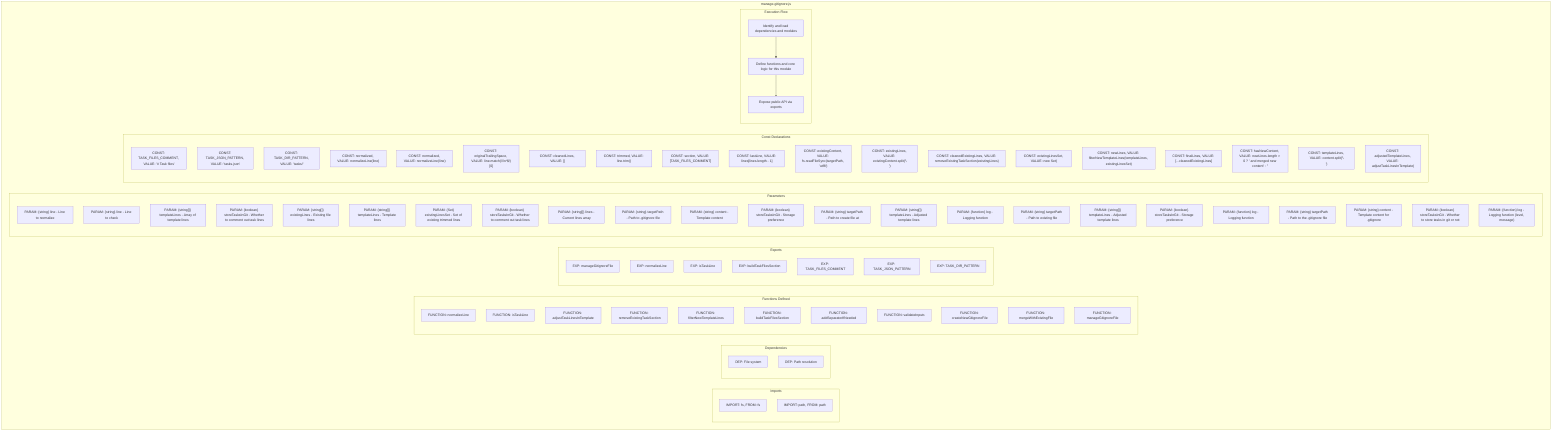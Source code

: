 flowchart TB
    subgraph Imports["Imports"]
        I1["IMPORT: fs, FROM: fs"]
        I2["IMPORT: path, FROM: path"]
    end
    subgraph Dependencies["Dependencies"]
        D1["DEP: File system"]
        D2["DEP: Path resolution"]
    end
    subgraph FunctionsDefined["Functions Defined"]
        FU1["FUNCTION: normalizeLine"]
        FU2["FUNCTION: isTaskLine"]
        FU3["FUNCTION: adjustTaskLinesInTemplate"]
        FU4["FUNCTION: removeExistingTaskSection"]
        FU5["FUNCTION: filterNewTemplateLines"]
        FU6["FUNCTION: buildTaskFilesSection"]
        FU7["FUNCTION: addSeparatorIfNeeded"]
        FU8["FUNCTION: validateInputs"]
        FU9["FUNCTION: createNewGitignoreFile"]
        FU10["FUNCTION: mergeWithExistingFile"]
        FU11["FUNCTION: manageGitignoreFile"]
    end
    subgraph Exports["Exports"]
        E1["EXP: manageGitignoreFile"]
        E2["EXP: normalizeLine"]
        E3["EXP: isTaskLine"]
        E4["EXP: buildTaskFilesSection"]
        E5["EXP: TASK_FILES_COMMENT"]
        E6["EXP: TASK_JSON_PATTERN"]
        E7["EXP: TASK_DIR_PATTERN"]
    end
    subgraph Parameters["Parameters"]
        P1["PARAM: {string} line - Line to normalize"]
        P2["PARAM: {string} line - Line to check"]
        P3["PARAM: {string[]} templateLines - Array of template lines"]
        P4["PARAM: {boolean} storeTasksInGit - Whether to comment out task lines"]
        P5["PARAM: {string[]} existingLines - Existing file lines"]
        P6["PARAM: {string[]} templateLines - Template lines"]
        P7["PARAM: {Set<string>} existingLinesSet - Set of existing trimmed lines"]
        P8["PARAM: {boolean} storeTasksInGit - Whether to comment out task lines"]
        P9["PARAM: {string[]} lines - Current lines array"]
        P10["PARAM: {string} targetPath - Path to .gitignore file"]
        P11["PARAM: {string} content - Template content"]
        P12["PARAM: {boolean} storeTasksInGit - Storage preference"]
        P13["PARAM: {string} targetPath - Path to create file at"]
        P14["PARAM: {string[]} templateLines - Adjusted template lines"]
        P15["PARAM: {function} log - Logging function"]
        P16["PARAM: {string} targetPath - Path to existing file"]
        P17["PARAM: {string[]} templateLines - Adjusted template lines"]
        P18["PARAM: {boolean} storeTasksInGit - Storage preference"]
        P19["PARAM: {function} log - Logging function"]
        P20["PARAM: {string} targetPath - Path to the .gitignore file"]
        P21["PARAM: {string} content - Template content for .gitignore"]
        P22["PARAM: {boolean} storeTasksInGit - Whether to store tasks in git or not"]
        P23["PARAM: {function} log - Logging function (level, message)"]
    end
    subgraph Constants["Const Declarations"]
        C1["CONST: TASK_FILES_COMMENT, VALUE: '# Task files'"]
        C2["CONST: TASK_JSON_PATTERN, VALUE: 'tasks.json'"]
        C3["CONST: TASK_DIR_PATTERN, VALUE: 'tasks/'"]
        C4["CONST: normalized, VALUE: normalizeLine(line)"]
        C5["CONST: normalized, VALUE: normalizeLine(line)"]
        C6["CONST: originalTrailingSpace, VALUE: line.match(/\\s*$/)[0]"]
        C7["CONST: cleanedLines, VALUE: []"]
        C8["CONST: trimmed, VALUE: line.trim()"]
        C9["CONST: section, VALUE: [TASK_FILES_COMMENT]"]
        C10["CONST: lastLine, VALUE: lines[lines.length - 1]"]
        C11["CONST: existingContent, VALUE: fs.readFileSync(targetPath, 'utf8')"]
        C12["CONST: existingLines, VALUE: existingContent.split('\\n')"]
        C13["CONST: cleanedExistingLines, VALUE: removeExistingTaskSection(existingLines)"]
        C14["CONST: existingLinesSet, VALUE: new Set("]
        C15["CONST: newLines, VALUE: filterNewTemplateLines(templateLines, existingLinesSet)"]
        C16["CONST: finalLines, VALUE: [...cleanedExistingLines]"]
        C17["CONST: hasNewContent, VALUE: newLines.length > 0 ? ' and merged new content' : ''"]
        C18["CONST: templateLines, VALUE: content.split('\\n')"]
        C19["CONST: adjustedTemplateLines, VALUE: adjustTaskLinesInTemplate("]
    end
    subgraph ExecutionFlow["Execution Flow"]
        FL1["Identify and load dependencies and modules"]
        FL2["Define functions and core logic for this module"]
        FL3["Expose public API via exports"]
    end
    subgraph FileName["manage-gitignore.js"]
        Imports
        Dependencies
        FunctionsDefined
        Exports
        Parameters
        Constants
        ExecutionFlow
    end
    FL1 --> FL2
    FL2 --> FL3